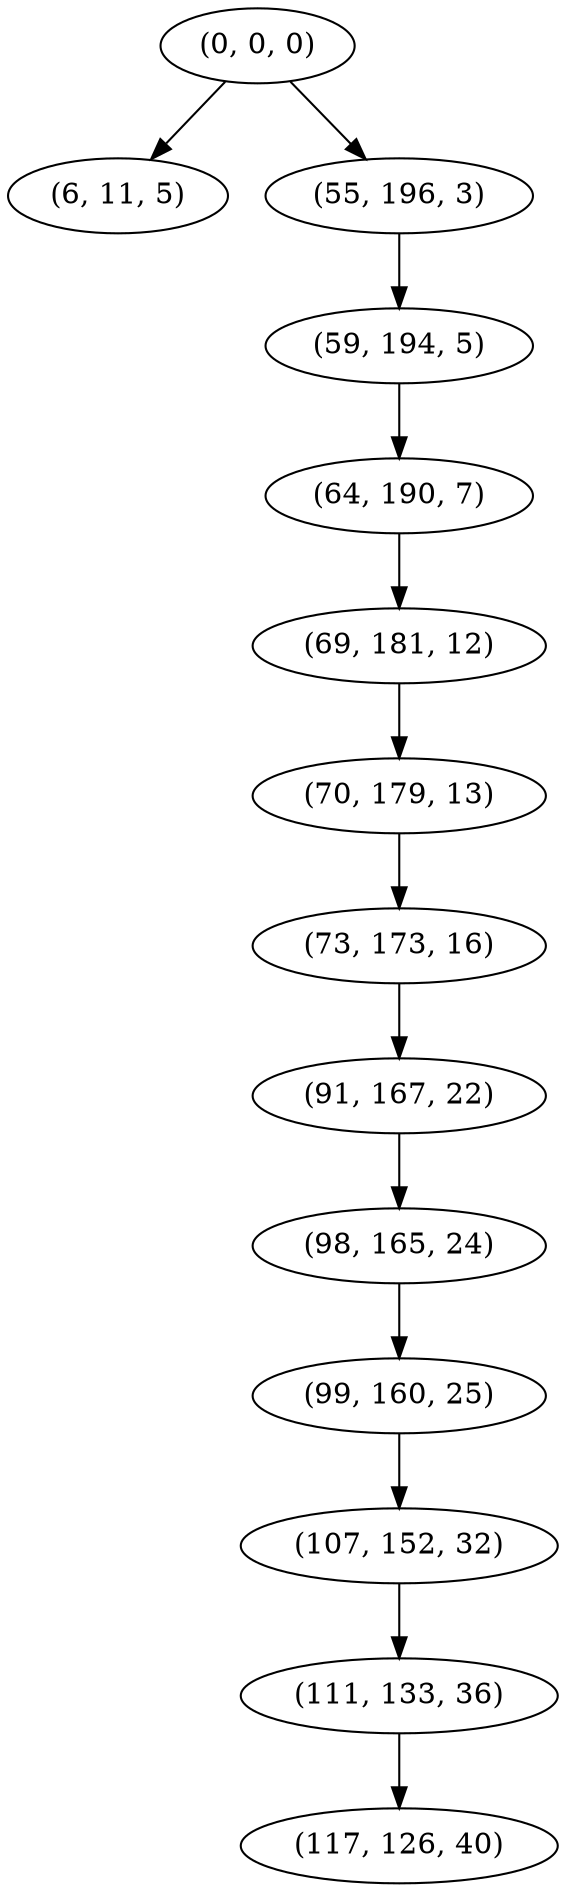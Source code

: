 digraph tree {
    "(0, 0, 0)";
    "(6, 11, 5)";
    "(55, 196, 3)";
    "(59, 194, 5)";
    "(64, 190, 7)";
    "(69, 181, 12)";
    "(70, 179, 13)";
    "(73, 173, 16)";
    "(91, 167, 22)";
    "(98, 165, 24)";
    "(99, 160, 25)";
    "(107, 152, 32)";
    "(111, 133, 36)";
    "(117, 126, 40)";
    "(0, 0, 0)" -> "(6, 11, 5)";
    "(0, 0, 0)" -> "(55, 196, 3)";
    "(55, 196, 3)" -> "(59, 194, 5)";
    "(59, 194, 5)" -> "(64, 190, 7)";
    "(64, 190, 7)" -> "(69, 181, 12)";
    "(69, 181, 12)" -> "(70, 179, 13)";
    "(70, 179, 13)" -> "(73, 173, 16)";
    "(73, 173, 16)" -> "(91, 167, 22)";
    "(91, 167, 22)" -> "(98, 165, 24)";
    "(98, 165, 24)" -> "(99, 160, 25)";
    "(99, 160, 25)" -> "(107, 152, 32)";
    "(107, 152, 32)" -> "(111, 133, 36)";
    "(111, 133, 36)" -> "(117, 126, 40)";
}
